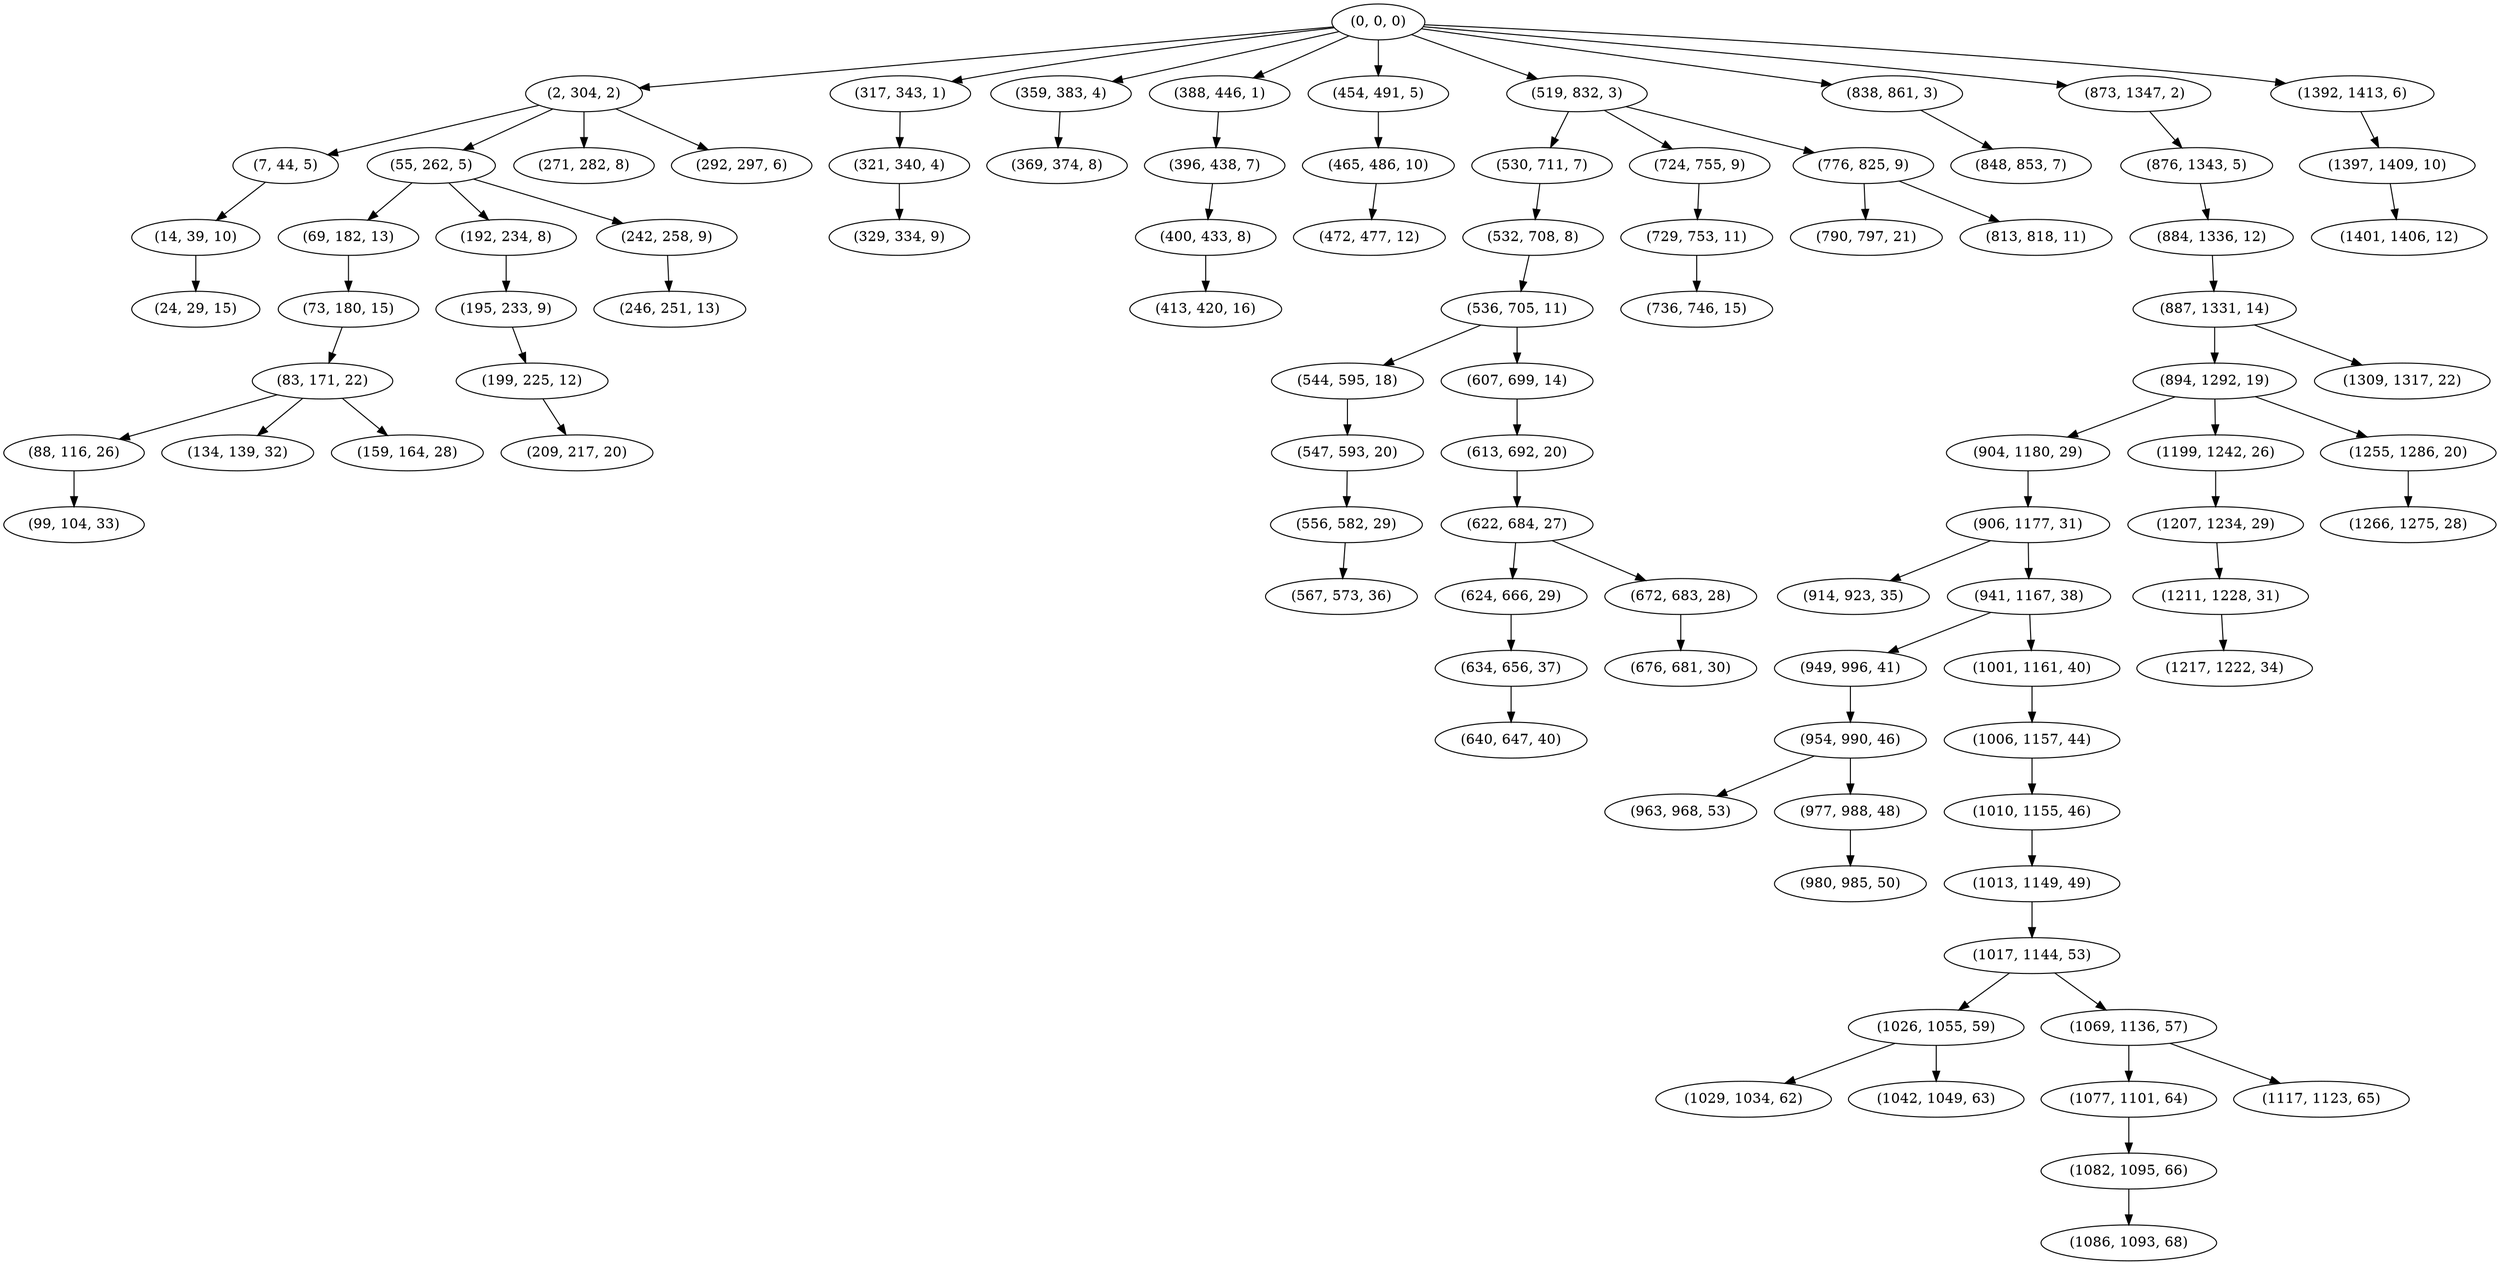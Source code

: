 digraph tree {
    "(0, 0, 0)";
    "(2, 304, 2)";
    "(7, 44, 5)";
    "(14, 39, 10)";
    "(24, 29, 15)";
    "(55, 262, 5)";
    "(69, 182, 13)";
    "(73, 180, 15)";
    "(83, 171, 22)";
    "(88, 116, 26)";
    "(99, 104, 33)";
    "(134, 139, 32)";
    "(159, 164, 28)";
    "(192, 234, 8)";
    "(195, 233, 9)";
    "(199, 225, 12)";
    "(209, 217, 20)";
    "(242, 258, 9)";
    "(246, 251, 13)";
    "(271, 282, 8)";
    "(292, 297, 6)";
    "(317, 343, 1)";
    "(321, 340, 4)";
    "(329, 334, 9)";
    "(359, 383, 4)";
    "(369, 374, 8)";
    "(388, 446, 1)";
    "(396, 438, 7)";
    "(400, 433, 8)";
    "(413, 420, 16)";
    "(454, 491, 5)";
    "(465, 486, 10)";
    "(472, 477, 12)";
    "(519, 832, 3)";
    "(530, 711, 7)";
    "(532, 708, 8)";
    "(536, 705, 11)";
    "(544, 595, 18)";
    "(547, 593, 20)";
    "(556, 582, 29)";
    "(567, 573, 36)";
    "(607, 699, 14)";
    "(613, 692, 20)";
    "(622, 684, 27)";
    "(624, 666, 29)";
    "(634, 656, 37)";
    "(640, 647, 40)";
    "(672, 683, 28)";
    "(676, 681, 30)";
    "(724, 755, 9)";
    "(729, 753, 11)";
    "(736, 746, 15)";
    "(776, 825, 9)";
    "(790, 797, 21)";
    "(813, 818, 11)";
    "(838, 861, 3)";
    "(848, 853, 7)";
    "(873, 1347, 2)";
    "(876, 1343, 5)";
    "(884, 1336, 12)";
    "(887, 1331, 14)";
    "(894, 1292, 19)";
    "(904, 1180, 29)";
    "(906, 1177, 31)";
    "(914, 923, 35)";
    "(941, 1167, 38)";
    "(949, 996, 41)";
    "(954, 990, 46)";
    "(963, 968, 53)";
    "(977, 988, 48)";
    "(980, 985, 50)";
    "(1001, 1161, 40)";
    "(1006, 1157, 44)";
    "(1010, 1155, 46)";
    "(1013, 1149, 49)";
    "(1017, 1144, 53)";
    "(1026, 1055, 59)";
    "(1029, 1034, 62)";
    "(1042, 1049, 63)";
    "(1069, 1136, 57)";
    "(1077, 1101, 64)";
    "(1082, 1095, 66)";
    "(1086, 1093, 68)";
    "(1117, 1123, 65)";
    "(1199, 1242, 26)";
    "(1207, 1234, 29)";
    "(1211, 1228, 31)";
    "(1217, 1222, 34)";
    "(1255, 1286, 20)";
    "(1266, 1275, 28)";
    "(1309, 1317, 22)";
    "(1392, 1413, 6)";
    "(1397, 1409, 10)";
    "(1401, 1406, 12)";
    "(0, 0, 0)" -> "(2, 304, 2)";
    "(0, 0, 0)" -> "(317, 343, 1)";
    "(0, 0, 0)" -> "(359, 383, 4)";
    "(0, 0, 0)" -> "(388, 446, 1)";
    "(0, 0, 0)" -> "(454, 491, 5)";
    "(0, 0, 0)" -> "(519, 832, 3)";
    "(0, 0, 0)" -> "(838, 861, 3)";
    "(0, 0, 0)" -> "(873, 1347, 2)";
    "(0, 0, 0)" -> "(1392, 1413, 6)";
    "(2, 304, 2)" -> "(7, 44, 5)";
    "(2, 304, 2)" -> "(55, 262, 5)";
    "(2, 304, 2)" -> "(271, 282, 8)";
    "(2, 304, 2)" -> "(292, 297, 6)";
    "(7, 44, 5)" -> "(14, 39, 10)";
    "(14, 39, 10)" -> "(24, 29, 15)";
    "(55, 262, 5)" -> "(69, 182, 13)";
    "(55, 262, 5)" -> "(192, 234, 8)";
    "(55, 262, 5)" -> "(242, 258, 9)";
    "(69, 182, 13)" -> "(73, 180, 15)";
    "(73, 180, 15)" -> "(83, 171, 22)";
    "(83, 171, 22)" -> "(88, 116, 26)";
    "(83, 171, 22)" -> "(134, 139, 32)";
    "(83, 171, 22)" -> "(159, 164, 28)";
    "(88, 116, 26)" -> "(99, 104, 33)";
    "(192, 234, 8)" -> "(195, 233, 9)";
    "(195, 233, 9)" -> "(199, 225, 12)";
    "(199, 225, 12)" -> "(209, 217, 20)";
    "(242, 258, 9)" -> "(246, 251, 13)";
    "(317, 343, 1)" -> "(321, 340, 4)";
    "(321, 340, 4)" -> "(329, 334, 9)";
    "(359, 383, 4)" -> "(369, 374, 8)";
    "(388, 446, 1)" -> "(396, 438, 7)";
    "(396, 438, 7)" -> "(400, 433, 8)";
    "(400, 433, 8)" -> "(413, 420, 16)";
    "(454, 491, 5)" -> "(465, 486, 10)";
    "(465, 486, 10)" -> "(472, 477, 12)";
    "(519, 832, 3)" -> "(530, 711, 7)";
    "(519, 832, 3)" -> "(724, 755, 9)";
    "(519, 832, 3)" -> "(776, 825, 9)";
    "(530, 711, 7)" -> "(532, 708, 8)";
    "(532, 708, 8)" -> "(536, 705, 11)";
    "(536, 705, 11)" -> "(544, 595, 18)";
    "(536, 705, 11)" -> "(607, 699, 14)";
    "(544, 595, 18)" -> "(547, 593, 20)";
    "(547, 593, 20)" -> "(556, 582, 29)";
    "(556, 582, 29)" -> "(567, 573, 36)";
    "(607, 699, 14)" -> "(613, 692, 20)";
    "(613, 692, 20)" -> "(622, 684, 27)";
    "(622, 684, 27)" -> "(624, 666, 29)";
    "(622, 684, 27)" -> "(672, 683, 28)";
    "(624, 666, 29)" -> "(634, 656, 37)";
    "(634, 656, 37)" -> "(640, 647, 40)";
    "(672, 683, 28)" -> "(676, 681, 30)";
    "(724, 755, 9)" -> "(729, 753, 11)";
    "(729, 753, 11)" -> "(736, 746, 15)";
    "(776, 825, 9)" -> "(790, 797, 21)";
    "(776, 825, 9)" -> "(813, 818, 11)";
    "(838, 861, 3)" -> "(848, 853, 7)";
    "(873, 1347, 2)" -> "(876, 1343, 5)";
    "(876, 1343, 5)" -> "(884, 1336, 12)";
    "(884, 1336, 12)" -> "(887, 1331, 14)";
    "(887, 1331, 14)" -> "(894, 1292, 19)";
    "(887, 1331, 14)" -> "(1309, 1317, 22)";
    "(894, 1292, 19)" -> "(904, 1180, 29)";
    "(894, 1292, 19)" -> "(1199, 1242, 26)";
    "(894, 1292, 19)" -> "(1255, 1286, 20)";
    "(904, 1180, 29)" -> "(906, 1177, 31)";
    "(906, 1177, 31)" -> "(914, 923, 35)";
    "(906, 1177, 31)" -> "(941, 1167, 38)";
    "(941, 1167, 38)" -> "(949, 996, 41)";
    "(941, 1167, 38)" -> "(1001, 1161, 40)";
    "(949, 996, 41)" -> "(954, 990, 46)";
    "(954, 990, 46)" -> "(963, 968, 53)";
    "(954, 990, 46)" -> "(977, 988, 48)";
    "(977, 988, 48)" -> "(980, 985, 50)";
    "(1001, 1161, 40)" -> "(1006, 1157, 44)";
    "(1006, 1157, 44)" -> "(1010, 1155, 46)";
    "(1010, 1155, 46)" -> "(1013, 1149, 49)";
    "(1013, 1149, 49)" -> "(1017, 1144, 53)";
    "(1017, 1144, 53)" -> "(1026, 1055, 59)";
    "(1017, 1144, 53)" -> "(1069, 1136, 57)";
    "(1026, 1055, 59)" -> "(1029, 1034, 62)";
    "(1026, 1055, 59)" -> "(1042, 1049, 63)";
    "(1069, 1136, 57)" -> "(1077, 1101, 64)";
    "(1069, 1136, 57)" -> "(1117, 1123, 65)";
    "(1077, 1101, 64)" -> "(1082, 1095, 66)";
    "(1082, 1095, 66)" -> "(1086, 1093, 68)";
    "(1199, 1242, 26)" -> "(1207, 1234, 29)";
    "(1207, 1234, 29)" -> "(1211, 1228, 31)";
    "(1211, 1228, 31)" -> "(1217, 1222, 34)";
    "(1255, 1286, 20)" -> "(1266, 1275, 28)";
    "(1392, 1413, 6)" -> "(1397, 1409, 10)";
    "(1397, 1409, 10)" -> "(1401, 1406, 12)";
}
